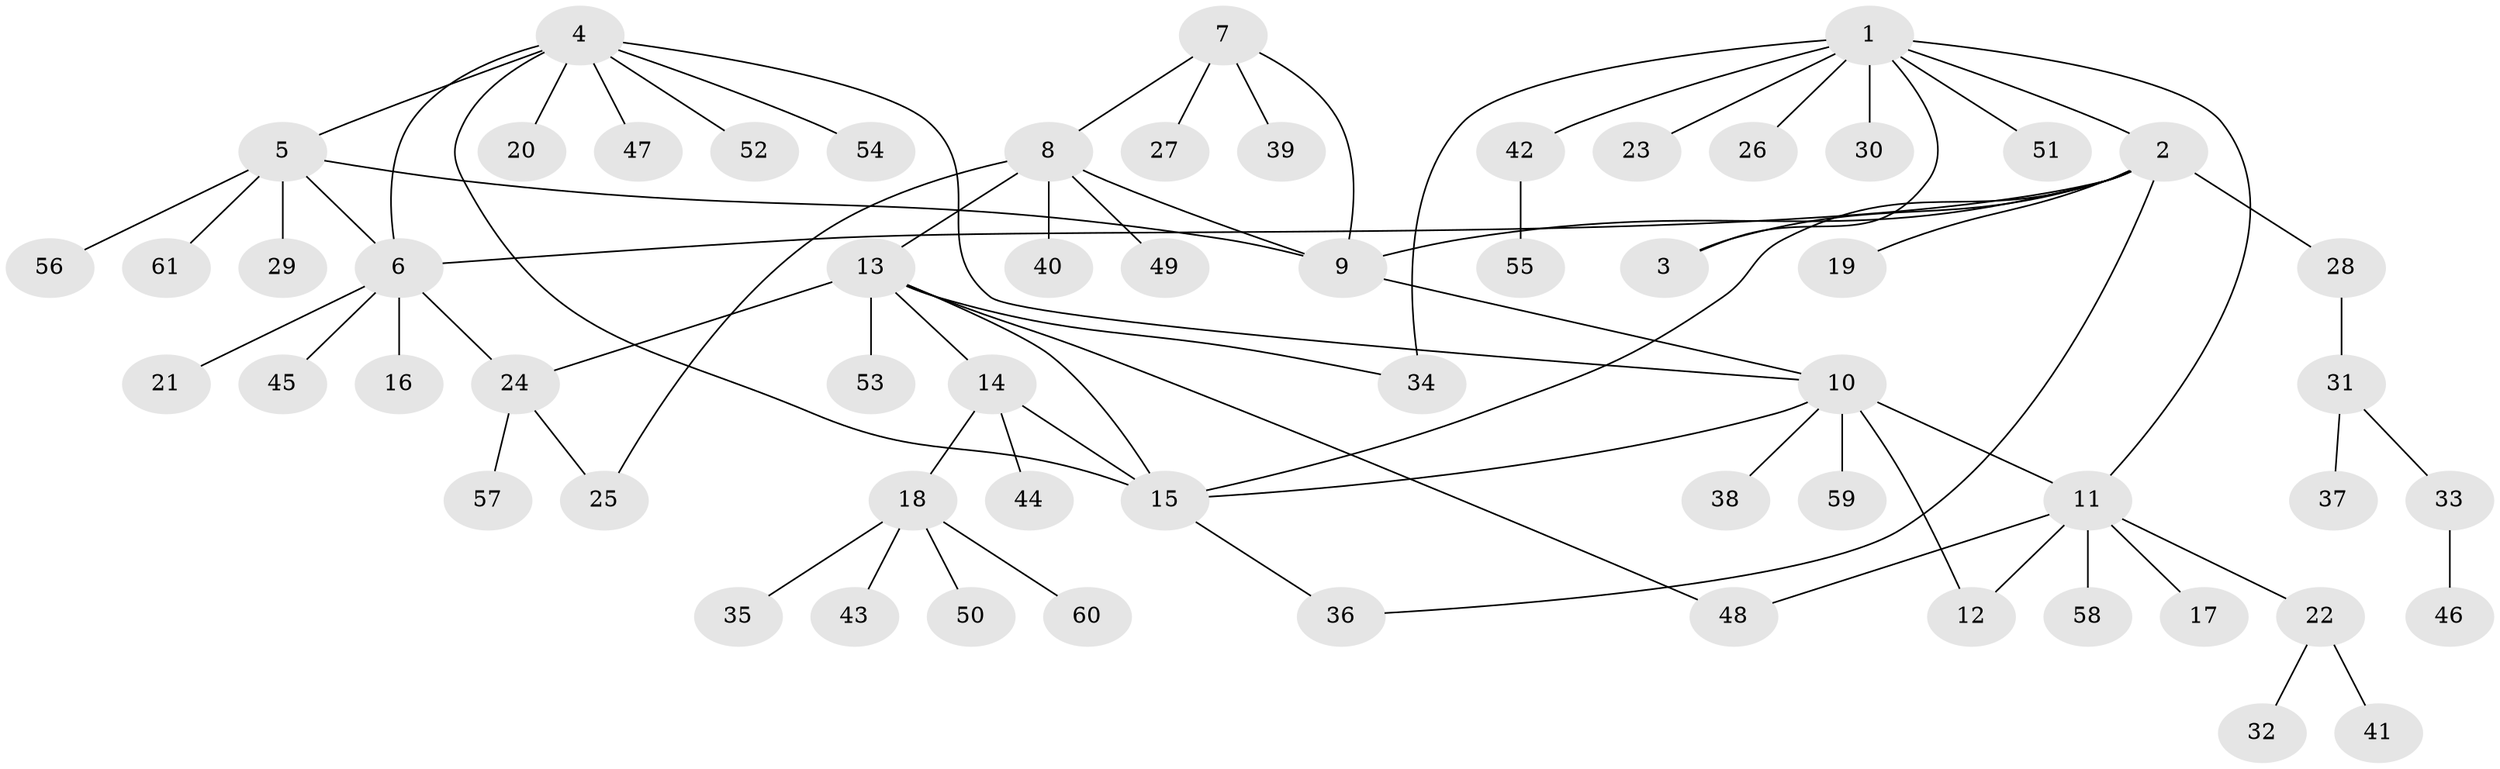 // Generated by graph-tools (version 1.1) at 2025/55/03/09/25 04:55:59]
// undirected, 61 vertices, 76 edges
graph export_dot {
graph [start="1"]
  node [color=gray90,style=filled];
  1;
  2;
  3;
  4;
  5;
  6;
  7;
  8;
  9;
  10;
  11;
  12;
  13;
  14;
  15;
  16;
  17;
  18;
  19;
  20;
  21;
  22;
  23;
  24;
  25;
  26;
  27;
  28;
  29;
  30;
  31;
  32;
  33;
  34;
  35;
  36;
  37;
  38;
  39;
  40;
  41;
  42;
  43;
  44;
  45;
  46;
  47;
  48;
  49;
  50;
  51;
  52;
  53;
  54;
  55;
  56;
  57;
  58;
  59;
  60;
  61;
  1 -- 2;
  1 -- 3;
  1 -- 11;
  1 -- 23;
  1 -- 26;
  1 -- 30;
  1 -- 34;
  1 -- 42;
  1 -- 51;
  2 -- 3;
  2 -- 6;
  2 -- 9;
  2 -- 15;
  2 -- 19;
  2 -- 28;
  2 -- 36;
  4 -- 5;
  4 -- 6;
  4 -- 10;
  4 -- 15;
  4 -- 20;
  4 -- 47;
  4 -- 52;
  4 -- 54;
  5 -- 6;
  5 -- 9;
  5 -- 29;
  5 -- 56;
  5 -- 61;
  6 -- 16;
  6 -- 21;
  6 -- 24;
  6 -- 45;
  7 -- 8;
  7 -- 9;
  7 -- 27;
  7 -- 39;
  8 -- 9;
  8 -- 13;
  8 -- 25;
  8 -- 40;
  8 -- 49;
  9 -- 10;
  10 -- 11;
  10 -- 12;
  10 -- 15;
  10 -- 38;
  10 -- 59;
  11 -- 12;
  11 -- 17;
  11 -- 22;
  11 -- 48;
  11 -- 58;
  13 -- 14;
  13 -- 15;
  13 -- 24;
  13 -- 34;
  13 -- 48;
  13 -- 53;
  14 -- 15;
  14 -- 18;
  14 -- 44;
  15 -- 36;
  18 -- 35;
  18 -- 43;
  18 -- 50;
  18 -- 60;
  22 -- 32;
  22 -- 41;
  24 -- 25;
  24 -- 57;
  28 -- 31;
  31 -- 33;
  31 -- 37;
  33 -- 46;
  42 -- 55;
}
